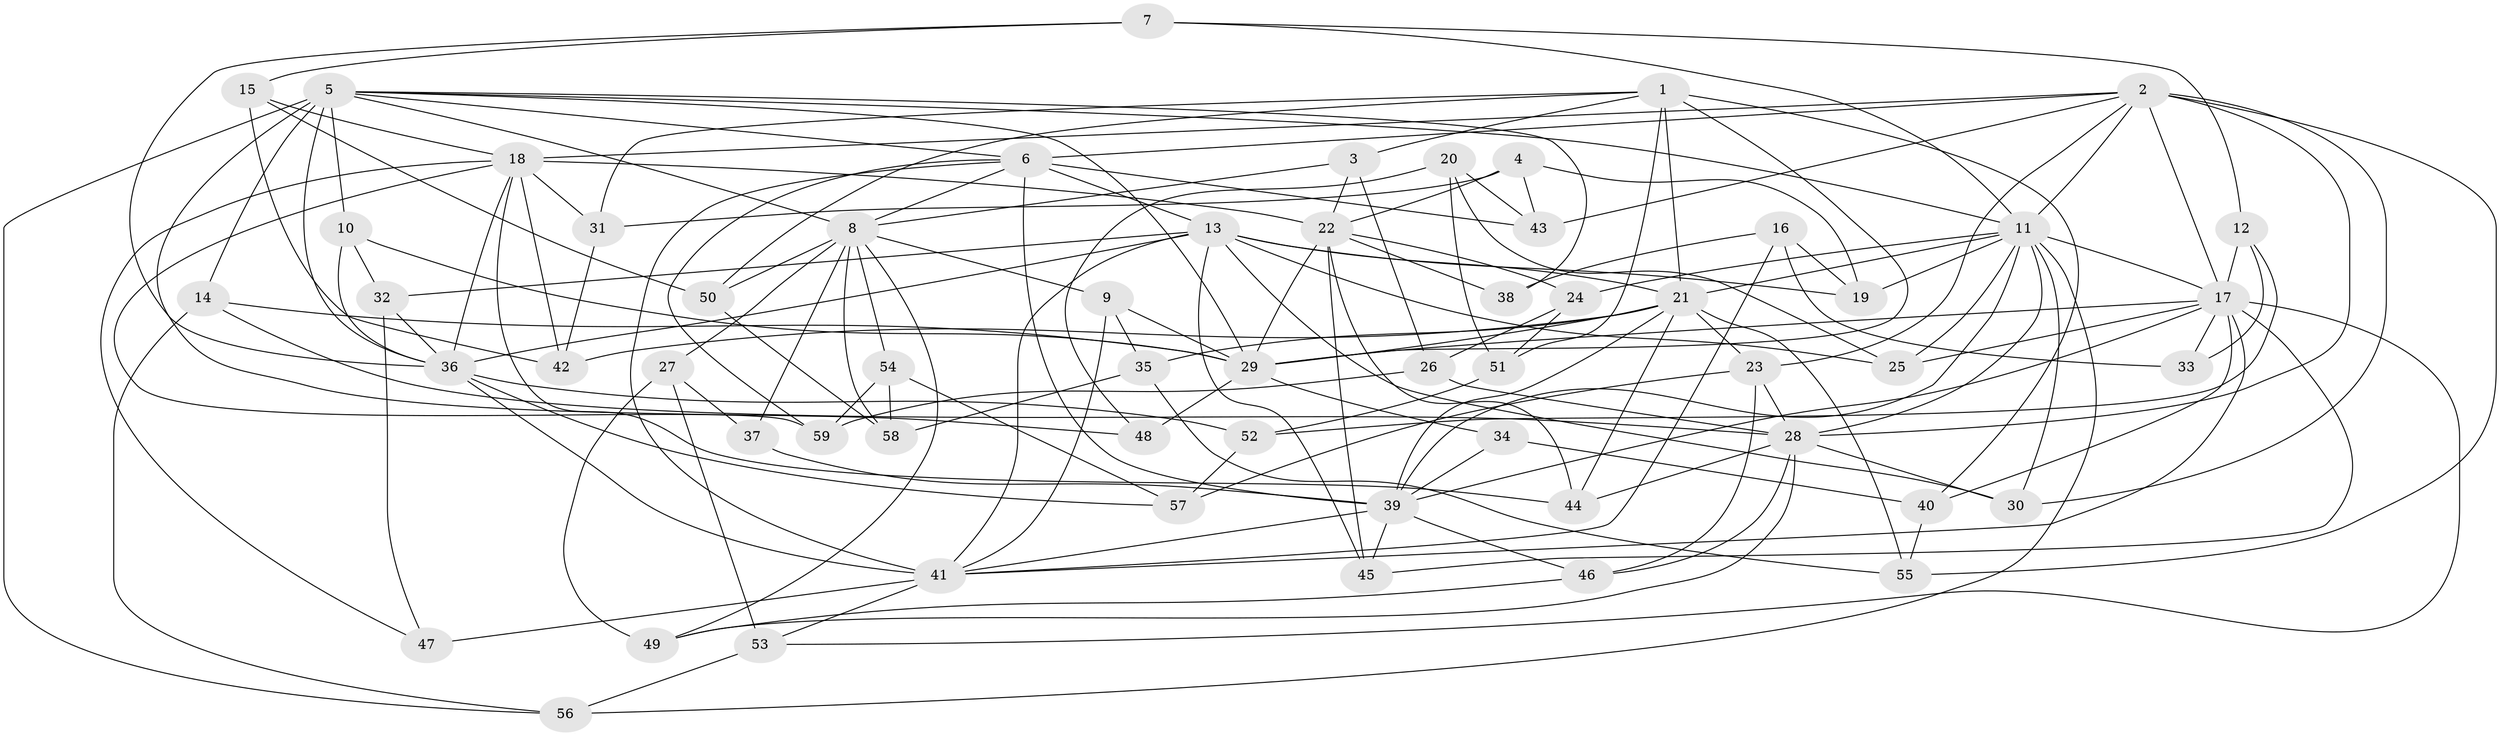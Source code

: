 // original degree distribution, {4: 1.0}
// Generated by graph-tools (version 1.1) at 2025/37/03/09/25 02:37:54]
// undirected, 59 vertices, 158 edges
graph export_dot {
graph [start="1"]
  node [color=gray90,style=filled];
  1;
  2;
  3;
  4;
  5;
  6;
  7;
  8;
  9;
  10;
  11;
  12;
  13;
  14;
  15;
  16;
  17;
  18;
  19;
  20;
  21;
  22;
  23;
  24;
  25;
  26;
  27;
  28;
  29;
  30;
  31;
  32;
  33;
  34;
  35;
  36;
  37;
  38;
  39;
  40;
  41;
  42;
  43;
  44;
  45;
  46;
  47;
  48;
  49;
  50;
  51;
  52;
  53;
  54;
  55;
  56;
  57;
  58;
  59;
  1 -- 3 [weight=1.0];
  1 -- 21 [weight=1.0];
  1 -- 29 [weight=2.0];
  1 -- 31 [weight=1.0];
  1 -- 40 [weight=1.0];
  1 -- 50 [weight=1.0];
  1 -- 51 [weight=1.0];
  2 -- 6 [weight=1.0];
  2 -- 11 [weight=1.0];
  2 -- 17 [weight=1.0];
  2 -- 18 [weight=1.0];
  2 -- 23 [weight=1.0];
  2 -- 28 [weight=2.0];
  2 -- 30 [weight=1.0];
  2 -- 43 [weight=1.0];
  2 -- 55 [weight=1.0];
  3 -- 8 [weight=1.0];
  3 -- 22 [weight=1.0];
  3 -- 26 [weight=1.0];
  4 -- 19 [weight=1.0];
  4 -- 22 [weight=1.0];
  4 -- 31 [weight=1.0];
  4 -- 43 [weight=1.0];
  5 -- 6 [weight=1.0];
  5 -- 8 [weight=1.0];
  5 -- 10 [weight=1.0];
  5 -- 11 [weight=1.0];
  5 -- 14 [weight=1.0];
  5 -- 29 [weight=1.0];
  5 -- 36 [weight=2.0];
  5 -- 38 [weight=1.0];
  5 -- 48 [weight=2.0];
  5 -- 56 [weight=1.0];
  6 -- 8 [weight=1.0];
  6 -- 13 [weight=3.0];
  6 -- 39 [weight=1.0];
  6 -- 41 [weight=1.0];
  6 -- 43 [weight=1.0];
  6 -- 59 [weight=1.0];
  7 -- 11 [weight=1.0];
  7 -- 12 [weight=1.0];
  7 -- 15 [weight=1.0];
  7 -- 36 [weight=1.0];
  8 -- 9 [weight=1.0];
  8 -- 27 [weight=1.0];
  8 -- 37 [weight=1.0];
  8 -- 49 [weight=1.0];
  8 -- 50 [weight=1.0];
  8 -- 54 [weight=1.0];
  8 -- 58 [weight=1.0];
  9 -- 29 [weight=1.0];
  9 -- 35 [weight=1.0];
  9 -- 41 [weight=1.0];
  10 -- 29 [weight=1.0];
  10 -- 32 [weight=1.0];
  10 -- 36 [weight=1.0];
  11 -- 17 [weight=1.0];
  11 -- 19 [weight=1.0];
  11 -- 21 [weight=1.0];
  11 -- 24 [weight=1.0];
  11 -- 25 [weight=1.0];
  11 -- 28 [weight=1.0];
  11 -- 30 [weight=1.0];
  11 -- 39 [weight=1.0];
  11 -- 56 [weight=1.0];
  12 -- 17 [weight=1.0];
  12 -- 33 [weight=1.0];
  12 -- 52 [weight=1.0];
  13 -- 19 [weight=1.0];
  13 -- 21 [weight=2.0];
  13 -- 25 [weight=1.0];
  13 -- 30 [weight=1.0];
  13 -- 32 [weight=1.0];
  13 -- 36 [weight=1.0];
  13 -- 41 [weight=1.0];
  13 -- 45 [weight=1.0];
  14 -- 28 [weight=1.0];
  14 -- 29 [weight=1.0];
  14 -- 56 [weight=1.0];
  15 -- 18 [weight=1.0];
  15 -- 42 [weight=1.0];
  15 -- 50 [weight=1.0];
  16 -- 19 [weight=1.0];
  16 -- 33 [weight=1.0];
  16 -- 38 [weight=1.0];
  16 -- 41 [weight=1.0];
  17 -- 25 [weight=1.0];
  17 -- 29 [weight=1.0];
  17 -- 33 [weight=2.0];
  17 -- 39 [weight=1.0];
  17 -- 40 [weight=1.0];
  17 -- 41 [weight=1.0];
  17 -- 45 [weight=1.0];
  17 -- 53 [weight=1.0];
  18 -- 22 [weight=2.0];
  18 -- 31 [weight=1.0];
  18 -- 36 [weight=1.0];
  18 -- 42 [weight=1.0];
  18 -- 44 [weight=1.0];
  18 -- 47 [weight=1.0];
  18 -- 59 [weight=1.0];
  20 -- 25 [weight=1.0];
  20 -- 43 [weight=1.0];
  20 -- 48 [weight=1.0];
  20 -- 51 [weight=1.0];
  21 -- 23 [weight=2.0];
  21 -- 29 [weight=1.0];
  21 -- 35 [weight=1.0];
  21 -- 39 [weight=1.0];
  21 -- 42 [weight=1.0];
  21 -- 44 [weight=1.0];
  21 -- 55 [weight=1.0];
  22 -- 24 [weight=1.0];
  22 -- 29 [weight=1.0];
  22 -- 38 [weight=2.0];
  22 -- 44 [weight=1.0];
  22 -- 45 [weight=1.0];
  23 -- 28 [weight=1.0];
  23 -- 46 [weight=1.0];
  23 -- 57 [weight=1.0];
  24 -- 26 [weight=1.0];
  24 -- 51 [weight=1.0];
  26 -- 28 [weight=1.0];
  26 -- 59 [weight=1.0];
  27 -- 37 [weight=1.0];
  27 -- 49 [weight=1.0];
  27 -- 53 [weight=1.0];
  28 -- 30 [weight=1.0];
  28 -- 44 [weight=1.0];
  28 -- 46 [weight=1.0];
  28 -- 49 [weight=1.0];
  29 -- 34 [weight=2.0];
  29 -- 48 [weight=1.0];
  31 -- 42 [weight=1.0];
  32 -- 36 [weight=1.0];
  32 -- 47 [weight=1.0];
  34 -- 39 [weight=1.0];
  34 -- 40 [weight=1.0];
  35 -- 55 [weight=1.0];
  35 -- 58 [weight=1.0];
  36 -- 41 [weight=1.0];
  36 -- 52 [weight=1.0];
  36 -- 57 [weight=1.0];
  37 -- 39 [weight=2.0];
  39 -- 41 [weight=1.0];
  39 -- 45 [weight=1.0];
  39 -- 46 [weight=1.0];
  40 -- 55 [weight=1.0];
  41 -- 47 [weight=2.0];
  41 -- 53 [weight=1.0];
  46 -- 49 [weight=1.0];
  50 -- 58 [weight=1.0];
  51 -- 52 [weight=1.0];
  52 -- 57 [weight=1.0];
  53 -- 56 [weight=1.0];
  54 -- 57 [weight=1.0];
  54 -- 58 [weight=1.0];
  54 -- 59 [weight=1.0];
}
